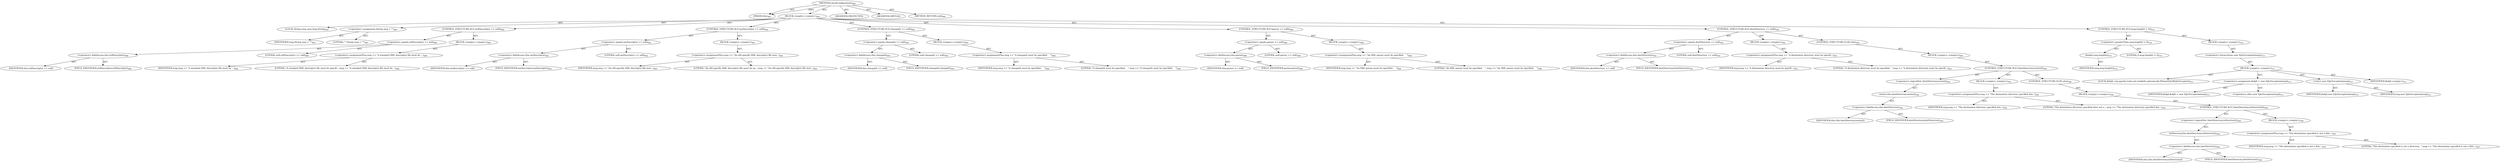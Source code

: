 digraph "checkConfiguration" {  
"111669149708" [label = <(METHOD,checkConfiguration)<SUB>485</SUB>> ]
"115964117043" [label = <(PARAM,this)<SUB>485</SUB>> ]
"25769803819" [label = <(BLOCK,&lt;empty&gt;,&lt;empty&gt;)<SUB>485</SUB>> ]
"94489280541" [label = <(LOCAL,String msg: java.lang.String)<SUB>487</SUB>> ]
"30064771346" [label = <(&lt;operator&gt;.assignment,String msg = &quot;&quot;)<SUB>487</SUB>> ]
"68719476986" [label = <(IDENTIFIER,msg,String msg = &quot;&quot;)<SUB>487</SUB>> ]
"90194313284" [label = <(LITERAL,&quot;&quot;,String msg = &quot;&quot;)<SUB>487</SUB>> ]
"47244640287" [label = <(CONTROL_STRUCTURE,IF,if (stdDescriptor == null))<SUB>489</SUB>> ]
"30064771347" [label = <(&lt;operator&gt;.equals,stdDescriptor == null)<SUB>489</SUB>> ]
"30064771348" [label = <(&lt;operator&gt;.fieldAccess,this.stdDescriptor)<SUB>489</SUB>> ]
"68719476987" [label = <(IDENTIFIER,this,stdDescriptor == null)> ]
"55834574907" [label = <(FIELD_IDENTIFIER,stdDescriptor,stdDescriptor)<SUB>489</SUB>> ]
"90194313285" [label = <(LITERAL,null,stdDescriptor == null)<SUB>489</SUB>> ]
"25769803820" [label = <(BLOCK,&lt;empty&gt;,&lt;empty&gt;)<SUB>489</SUB>> ]
"30064771349" [label = <(&lt;operator&gt;.assignmentPlus,msg += &quot;A standard XML descriptor file must be ...)<SUB>490</SUB>> ]
"68719476988" [label = <(IDENTIFIER,msg,msg += &quot;A standard XML descriptor file must be ...)<SUB>490</SUB>> ]
"90194313286" [label = <(LITERAL,&quot;A standard XML descriptor file must be specifi...,msg += &quot;A standard XML descriptor file must be ...)<SUB>490</SUB>> ]
"47244640288" [label = <(CONTROL_STRUCTURE,IF,if (iasDescriptor == null))<SUB>492</SUB>> ]
"30064771350" [label = <(&lt;operator&gt;.equals,iasDescriptor == null)<SUB>492</SUB>> ]
"30064771351" [label = <(&lt;operator&gt;.fieldAccess,this.iasDescriptor)<SUB>492</SUB>> ]
"68719476989" [label = <(IDENTIFIER,this,iasDescriptor == null)> ]
"55834574908" [label = <(FIELD_IDENTIFIER,iasDescriptor,iasDescriptor)<SUB>492</SUB>> ]
"90194313287" [label = <(LITERAL,null,iasDescriptor == null)<SUB>492</SUB>> ]
"25769803821" [label = <(BLOCK,&lt;empty&gt;,&lt;empty&gt;)<SUB>492</SUB>> ]
"30064771352" [label = <(&lt;operator&gt;.assignmentPlus,msg += &quot;An iAS-specific XML descriptor file mus...)<SUB>493</SUB>> ]
"68719476990" [label = <(IDENTIFIER,msg,msg += &quot;An iAS-specific XML descriptor file mus...)<SUB>493</SUB>> ]
"90194313288" [label = <(LITERAL,&quot;An iAS-specific XML descriptor file must be sp...,msg += &quot;An iAS-specific XML descriptor file mus...)<SUB>493</SUB>> ]
"47244640289" [label = <(CONTROL_STRUCTURE,IF,if (classpath == null))<SUB>495</SUB>> ]
"30064771353" [label = <(&lt;operator&gt;.equals,classpath == null)<SUB>495</SUB>> ]
"30064771354" [label = <(&lt;operator&gt;.fieldAccess,this.classpath)<SUB>495</SUB>> ]
"68719476991" [label = <(IDENTIFIER,this,classpath == null)> ]
"55834574909" [label = <(FIELD_IDENTIFIER,classpath,classpath)<SUB>495</SUB>> ]
"90194313289" [label = <(LITERAL,null,classpath == null)<SUB>495</SUB>> ]
"25769803822" [label = <(BLOCK,&lt;empty&gt;,&lt;empty&gt;)<SUB>495</SUB>> ]
"30064771355" [label = <(&lt;operator&gt;.assignmentPlus,msg += &quot;A classpath must be specified.    &quot;)<SUB>496</SUB>> ]
"68719476992" [label = <(IDENTIFIER,msg,msg += &quot;A classpath must be specified.    &quot;)<SUB>496</SUB>> ]
"90194313290" [label = <(LITERAL,&quot;A classpath must be specified.    &quot;,msg += &quot;A classpath must be specified.    &quot;)<SUB>496</SUB>> ]
"47244640290" [label = <(CONTROL_STRUCTURE,IF,if (parser == null))<SUB>498</SUB>> ]
"30064771356" [label = <(&lt;operator&gt;.equals,parser == null)<SUB>498</SUB>> ]
"30064771357" [label = <(&lt;operator&gt;.fieldAccess,this.parser)<SUB>498</SUB>> ]
"68719476993" [label = <(IDENTIFIER,this,parser == null)> ]
"55834574910" [label = <(FIELD_IDENTIFIER,parser,parser)<SUB>498</SUB>> ]
"90194313291" [label = <(LITERAL,null,parser == null)<SUB>498</SUB>> ]
"25769803823" [label = <(BLOCK,&lt;empty&gt;,&lt;empty&gt;)<SUB>498</SUB>> ]
"30064771358" [label = <(&lt;operator&gt;.assignmentPlus,msg += &quot;An XML parser must be specified.    &quot;)<SUB>499</SUB>> ]
"68719476994" [label = <(IDENTIFIER,msg,msg += &quot;An XML parser must be specified.    &quot;)<SUB>499</SUB>> ]
"90194313292" [label = <(LITERAL,&quot;An XML parser must be specified.    &quot;,msg += &quot;An XML parser must be specified.    &quot;)<SUB>499</SUB>> ]
"47244640291" [label = <(CONTROL_STRUCTURE,IF,if (destDirectory == null))<SUB>502</SUB>> ]
"30064771359" [label = <(&lt;operator&gt;.equals,destDirectory == null)<SUB>502</SUB>> ]
"30064771360" [label = <(&lt;operator&gt;.fieldAccess,this.destDirectory)<SUB>502</SUB>> ]
"68719476995" [label = <(IDENTIFIER,this,destDirectory == null)> ]
"55834574911" [label = <(FIELD_IDENTIFIER,destDirectory,destDirectory)<SUB>502</SUB>> ]
"90194313293" [label = <(LITERAL,null,destDirectory == null)<SUB>502</SUB>> ]
"25769803824" [label = <(BLOCK,&lt;empty&gt;,&lt;empty&gt;)<SUB>502</SUB>> ]
"30064771361" [label = <(&lt;operator&gt;.assignmentPlus,msg += &quot;A destination directory must be specifi...)<SUB>503</SUB>> ]
"68719476996" [label = <(IDENTIFIER,msg,msg += &quot;A destination directory must be specifi...)<SUB>503</SUB>> ]
"90194313294" [label = <(LITERAL,&quot;A destination directory must be specified.  &quot;,msg += &quot;A destination directory must be specifi...)<SUB>503</SUB>> ]
"47244640292" [label = <(CONTROL_STRUCTURE,ELSE,else)<SUB>504</SUB>> ]
"25769803825" [label = <(BLOCK,&lt;empty&gt;,&lt;empty&gt;)<SUB>504</SUB>> ]
"47244640293" [label = <(CONTROL_STRUCTURE,IF,if (!destDirectory.exists()))<SUB>504</SUB>> ]
"30064771362" [label = <(&lt;operator&gt;.logicalNot,!destDirectory.exists())<SUB>504</SUB>> ]
"30064771363" [label = <(exists,this.destDirectory.exists())<SUB>504</SUB>> ]
"30064771364" [label = <(&lt;operator&gt;.fieldAccess,this.destDirectory)<SUB>504</SUB>> ]
"68719476997" [label = <(IDENTIFIER,this,this.destDirectory.exists())> ]
"55834574912" [label = <(FIELD_IDENTIFIER,destDirectory,destDirectory)<SUB>504</SUB>> ]
"25769803826" [label = <(BLOCK,&lt;empty&gt;,&lt;empty&gt;)<SUB>504</SUB>> ]
"30064771365" [label = <(&lt;operator&gt;.assignmentPlus,msg += &quot;The destination directory specified doe...)<SUB>505</SUB>> ]
"68719476998" [label = <(IDENTIFIER,msg,msg += &quot;The destination directory specified doe...)<SUB>505</SUB>> ]
"90194313295" [label = <(LITERAL,&quot;The destination directory specified does not e...,msg += &quot;The destination directory specified doe...)<SUB>505</SUB>> ]
"47244640294" [label = <(CONTROL_STRUCTURE,ELSE,else)<SUB>506</SUB>> ]
"25769803827" [label = <(BLOCK,&lt;empty&gt;,&lt;empty&gt;)<SUB>506</SUB>> ]
"47244640295" [label = <(CONTROL_STRUCTURE,IF,if (!destDirectory.isDirectory()))<SUB>506</SUB>> ]
"30064771366" [label = <(&lt;operator&gt;.logicalNot,!destDirectory.isDirectory())<SUB>506</SUB>> ]
"30064771367" [label = <(isDirectory,this.destDirectory.isDirectory())<SUB>506</SUB>> ]
"30064771368" [label = <(&lt;operator&gt;.fieldAccess,this.destDirectory)<SUB>506</SUB>> ]
"68719476999" [label = <(IDENTIFIER,this,this.destDirectory.isDirectory())> ]
"55834574913" [label = <(FIELD_IDENTIFIER,destDirectory,destDirectory)<SUB>506</SUB>> ]
"25769803828" [label = <(BLOCK,&lt;empty&gt;,&lt;empty&gt;)<SUB>506</SUB>> ]
"30064771369" [label = <(&lt;operator&gt;.assignmentPlus,msg += &quot;The destination specified is not a dire...)<SUB>507</SUB>> ]
"68719477000" [label = <(IDENTIFIER,msg,msg += &quot;The destination specified is not a dire...)<SUB>507</SUB>> ]
"90194313296" [label = <(LITERAL,&quot;The destination specified is not a directory.  &quot;,msg += &quot;The destination specified is not a dire...)<SUB>507</SUB>> ]
"47244640296" [label = <(CONTROL_STRUCTURE,IF,if (msg.length() &gt; 0))<SUB>510</SUB>> ]
"30064771370" [label = <(&lt;operator&gt;.greaterThan,msg.length() &gt; 0)<SUB>510</SUB>> ]
"30064771371" [label = <(length,msg.length())<SUB>510</SUB>> ]
"68719477001" [label = <(IDENTIFIER,msg,msg.length())<SUB>510</SUB>> ]
"90194313297" [label = <(LITERAL,0,msg.length() &gt; 0)<SUB>510</SUB>> ]
"25769803829" [label = <(BLOCK,&lt;empty&gt;,&lt;empty&gt;)<SUB>510</SUB>> ]
"30064771372" [label = <(&lt;operator&gt;.throw,throw new EjbcException(msg);)<SUB>511</SUB>> ]
"25769803830" [label = <(BLOCK,&lt;empty&gt;,&lt;empty&gt;)<SUB>511</SUB>> ]
"94489280542" [label = <(LOCAL,$obj0: org.apache.tools.ant.taskdefs.optional.ejb.IPlanetEjbc$EjbcException)<SUB>511</SUB>> ]
"30064771373" [label = <(&lt;operator&gt;.assignment,$obj0 = new EjbcException(msg))<SUB>511</SUB>> ]
"68719477002" [label = <(IDENTIFIER,$obj0,$obj0 = new EjbcException(msg))<SUB>511</SUB>> ]
"30064771374" [label = <(&lt;operator&gt;.alloc,new EjbcException(msg))<SUB>511</SUB>> ]
"30064771375" [label = <(&lt;init&gt;,new EjbcException(msg))<SUB>511</SUB>> ]
"68719477003" [label = <(IDENTIFIER,$obj0,new EjbcException(msg))<SUB>511</SUB>> ]
"68719477004" [label = <(IDENTIFIER,msg,new EjbcException(msg))<SUB>511</SUB>> ]
"68719477005" [label = <(IDENTIFIER,$obj0,&lt;empty&gt;)<SUB>511</SUB>> ]
"133143986218" [label = <(MODIFIER,PROTECTED)> ]
"133143986219" [label = <(MODIFIER,VIRTUAL)> ]
"128849018892" [label = <(METHOD_RETURN,void)<SUB>485</SUB>> ]
  "111669149708" -> "115964117043"  [ label = "AST: "] 
  "111669149708" -> "25769803819"  [ label = "AST: "] 
  "111669149708" -> "133143986218"  [ label = "AST: "] 
  "111669149708" -> "133143986219"  [ label = "AST: "] 
  "111669149708" -> "128849018892"  [ label = "AST: "] 
  "25769803819" -> "94489280541"  [ label = "AST: "] 
  "25769803819" -> "30064771346"  [ label = "AST: "] 
  "25769803819" -> "47244640287"  [ label = "AST: "] 
  "25769803819" -> "47244640288"  [ label = "AST: "] 
  "25769803819" -> "47244640289"  [ label = "AST: "] 
  "25769803819" -> "47244640290"  [ label = "AST: "] 
  "25769803819" -> "47244640291"  [ label = "AST: "] 
  "25769803819" -> "47244640296"  [ label = "AST: "] 
  "30064771346" -> "68719476986"  [ label = "AST: "] 
  "30064771346" -> "90194313284"  [ label = "AST: "] 
  "47244640287" -> "30064771347"  [ label = "AST: "] 
  "47244640287" -> "25769803820"  [ label = "AST: "] 
  "30064771347" -> "30064771348"  [ label = "AST: "] 
  "30064771347" -> "90194313285"  [ label = "AST: "] 
  "30064771348" -> "68719476987"  [ label = "AST: "] 
  "30064771348" -> "55834574907"  [ label = "AST: "] 
  "25769803820" -> "30064771349"  [ label = "AST: "] 
  "30064771349" -> "68719476988"  [ label = "AST: "] 
  "30064771349" -> "90194313286"  [ label = "AST: "] 
  "47244640288" -> "30064771350"  [ label = "AST: "] 
  "47244640288" -> "25769803821"  [ label = "AST: "] 
  "30064771350" -> "30064771351"  [ label = "AST: "] 
  "30064771350" -> "90194313287"  [ label = "AST: "] 
  "30064771351" -> "68719476989"  [ label = "AST: "] 
  "30064771351" -> "55834574908"  [ label = "AST: "] 
  "25769803821" -> "30064771352"  [ label = "AST: "] 
  "30064771352" -> "68719476990"  [ label = "AST: "] 
  "30064771352" -> "90194313288"  [ label = "AST: "] 
  "47244640289" -> "30064771353"  [ label = "AST: "] 
  "47244640289" -> "25769803822"  [ label = "AST: "] 
  "30064771353" -> "30064771354"  [ label = "AST: "] 
  "30064771353" -> "90194313289"  [ label = "AST: "] 
  "30064771354" -> "68719476991"  [ label = "AST: "] 
  "30064771354" -> "55834574909"  [ label = "AST: "] 
  "25769803822" -> "30064771355"  [ label = "AST: "] 
  "30064771355" -> "68719476992"  [ label = "AST: "] 
  "30064771355" -> "90194313290"  [ label = "AST: "] 
  "47244640290" -> "30064771356"  [ label = "AST: "] 
  "47244640290" -> "25769803823"  [ label = "AST: "] 
  "30064771356" -> "30064771357"  [ label = "AST: "] 
  "30064771356" -> "90194313291"  [ label = "AST: "] 
  "30064771357" -> "68719476993"  [ label = "AST: "] 
  "30064771357" -> "55834574910"  [ label = "AST: "] 
  "25769803823" -> "30064771358"  [ label = "AST: "] 
  "30064771358" -> "68719476994"  [ label = "AST: "] 
  "30064771358" -> "90194313292"  [ label = "AST: "] 
  "47244640291" -> "30064771359"  [ label = "AST: "] 
  "47244640291" -> "25769803824"  [ label = "AST: "] 
  "47244640291" -> "47244640292"  [ label = "AST: "] 
  "30064771359" -> "30064771360"  [ label = "AST: "] 
  "30064771359" -> "90194313293"  [ label = "AST: "] 
  "30064771360" -> "68719476995"  [ label = "AST: "] 
  "30064771360" -> "55834574911"  [ label = "AST: "] 
  "25769803824" -> "30064771361"  [ label = "AST: "] 
  "30064771361" -> "68719476996"  [ label = "AST: "] 
  "30064771361" -> "90194313294"  [ label = "AST: "] 
  "47244640292" -> "25769803825"  [ label = "AST: "] 
  "25769803825" -> "47244640293"  [ label = "AST: "] 
  "47244640293" -> "30064771362"  [ label = "AST: "] 
  "47244640293" -> "25769803826"  [ label = "AST: "] 
  "47244640293" -> "47244640294"  [ label = "AST: "] 
  "30064771362" -> "30064771363"  [ label = "AST: "] 
  "30064771363" -> "30064771364"  [ label = "AST: "] 
  "30064771364" -> "68719476997"  [ label = "AST: "] 
  "30064771364" -> "55834574912"  [ label = "AST: "] 
  "25769803826" -> "30064771365"  [ label = "AST: "] 
  "30064771365" -> "68719476998"  [ label = "AST: "] 
  "30064771365" -> "90194313295"  [ label = "AST: "] 
  "47244640294" -> "25769803827"  [ label = "AST: "] 
  "25769803827" -> "47244640295"  [ label = "AST: "] 
  "47244640295" -> "30064771366"  [ label = "AST: "] 
  "47244640295" -> "25769803828"  [ label = "AST: "] 
  "30064771366" -> "30064771367"  [ label = "AST: "] 
  "30064771367" -> "30064771368"  [ label = "AST: "] 
  "30064771368" -> "68719476999"  [ label = "AST: "] 
  "30064771368" -> "55834574913"  [ label = "AST: "] 
  "25769803828" -> "30064771369"  [ label = "AST: "] 
  "30064771369" -> "68719477000"  [ label = "AST: "] 
  "30064771369" -> "90194313296"  [ label = "AST: "] 
  "47244640296" -> "30064771370"  [ label = "AST: "] 
  "47244640296" -> "25769803829"  [ label = "AST: "] 
  "30064771370" -> "30064771371"  [ label = "AST: "] 
  "30064771370" -> "90194313297"  [ label = "AST: "] 
  "30064771371" -> "68719477001"  [ label = "AST: "] 
  "25769803829" -> "30064771372"  [ label = "AST: "] 
  "30064771372" -> "25769803830"  [ label = "AST: "] 
  "25769803830" -> "94489280542"  [ label = "AST: "] 
  "25769803830" -> "30064771373"  [ label = "AST: "] 
  "25769803830" -> "30064771375"  [ label = "AST: "] 
  "25769803830" -> "68719477005"  [ label = "AST: "] 
  "30064771373" -> "68719477002"  [ label = "AST: "] 
  "30064771373" -> "30064771374"  [ label = "AST: "] 
  "30064771375" -> "68719477003"  [ label = "AST: "] 
  "30064771375" -> "68719477004"  [ label = "AST: "] 
  "111669149708" -> "115964117043"  [ label = "DDG: "] 
}
